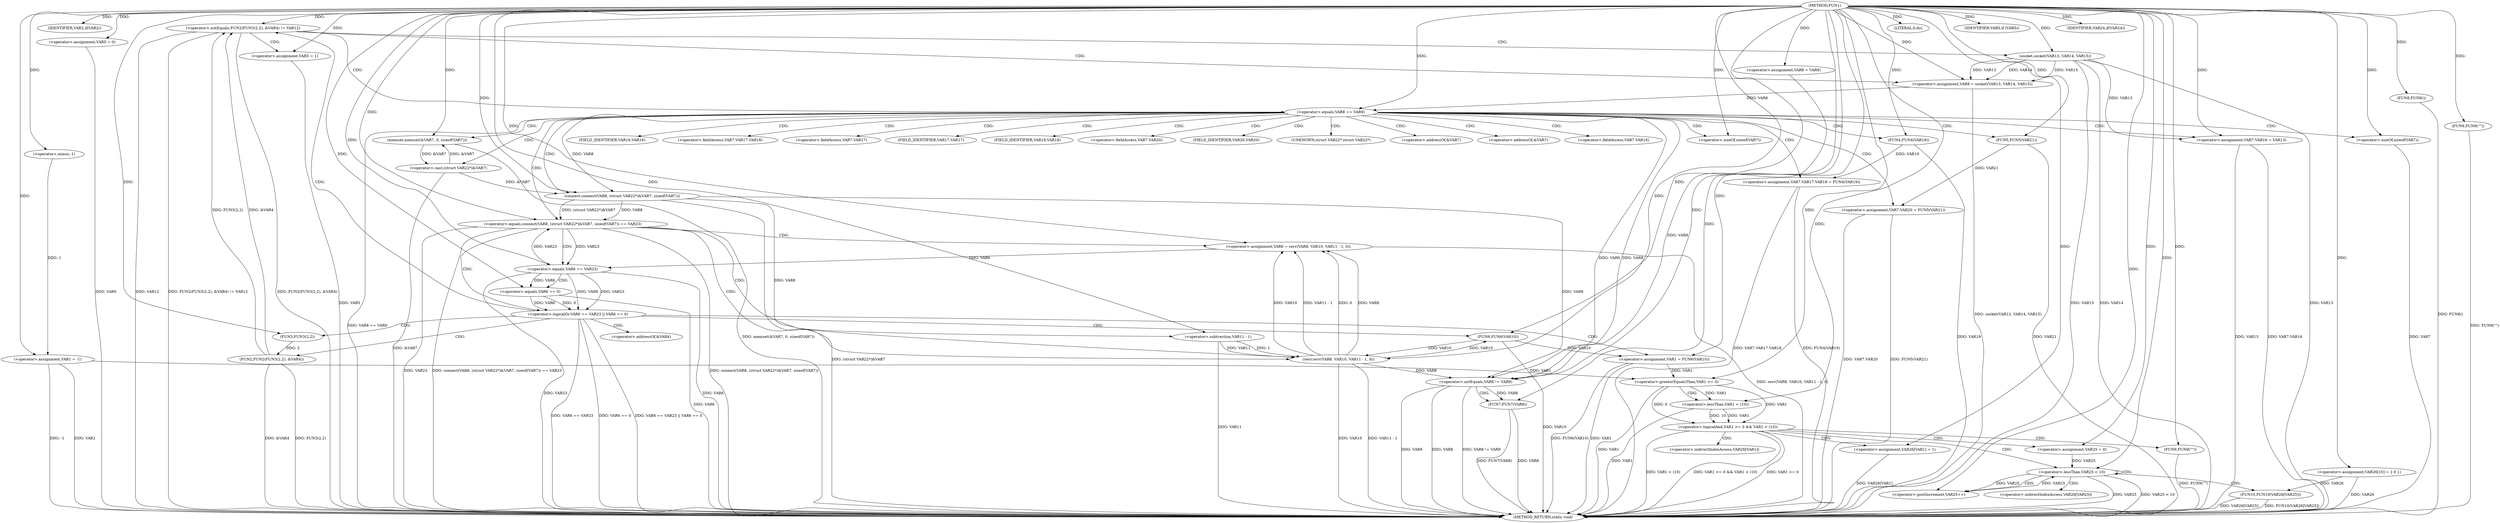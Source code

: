 digraph FUN1 {  
"1000100" [label = "(METHOD,FUN1)" ]
"1000268" [label = "(METHOD_RETURN,static void)" ]
"1000103" [label = "(<operator>.assignment,VAR1 = -1)" ]
"1000105" [label = "(<operator>.minus,-1)" ]
"1000108" [label = "(IDENTIFIER,VAR2,if(VAR2))" ]
"1000113" [label = "(<operator>.assignment,VAR5 = 0)" ]
"1000119" [label = "(<operator>.assignment,VAR8 = VAR9)" ]
"1000126" [label = "(<operator>.notEquals,FUN2(FUN3(2,2), &VAR4) != VAR12)" ]
"1000127" [label = "(FUN2,FUN2(FUN3(2,2), &VAR4))" ]
"1000128" [label = "(FUN3,FUN3(2,2))" ]
"1000136" [label = "(<operator>.assignment,VAR5 = 1)" ]
"1000139" [label = "(<operator>.assignment,VAR8 = socket(VAR13, VAR14, VAR15))" ]
"1000141" [label = "(socket,socket(VAR13, VAR14, VAR15))" ]
"1000146" [label = "(<operator>.equals,VAR8 == VAR9)" ]
"1000151" [label = "(memset,memset(&VAR7, 0, sizeof(VAR7)))" ]
"1000155" [label = "(<operator>.sizeOf,sizeof(VAR7))" ]
"1000157" [label = "(<operator>.assignment,VAR7.VAR16 = VAR13)" ]
"1000162" [label = "(<operator>.assignment,VAR7.VAR17.VAR18 = FUN4(VAR19))" ]
"1000168" [label = "(FUN4,FUN4(VAR19))" ]
"1000170" [label = "(<operator>.assignment,VAR7.VAR20 = FUN5(VAR21))" ]
"1000174" [label = "(FUN5,FUN5(VAR21))" ]
"1000177" [label = "(<operator>.equals,connect(VAR8, (struct VAR22*)&VAR7, sizeof(VAR7)) == VAR23)" ]
"1000178" [label = "(connect,connect(VAR8, (struct VAR22*)&VAR7, sizeof(VAR7)))" ]
"1000180" [label = "(<operator>.cast,(struct VAR22*)&VAR7)" ]
"1000184" [label = "(<operator>.sizeOf,sizeof(VAR7))" ]
"1000189" [label = "(<operator>.assignment,VAR6 = recv(VAR8, VAR10, VAR11 - 1, 0))" ]
"1000191" [label = "(recv,recv(VAR8, VAR10, VAR11 - 1, 0))" ]
"1000194" [label = "(<operator>.subtraction,VAR11 - 1)" ]
"1000199" [label = "(<operator>.logicalOr,VAR6 == VAR23 || VAR6 == 0)" ]
"1000200" [label = "(<operator>.equals,VAR6 == VAR23)" ]
"1000203" [label = "(<operator>.equals,VAR6 == 0)" ]
"1000208" [label = "(<operator>.assignment,VAR1 = FUN6(VAR10))" ]
"1000210" [label = "(FUN6,FUN6(VAR10))" ]
"1000212" [label = "(LITERAL,0,do)" ]
"1000214" [label = "(<operator>.notEquals,VAR8 != VAR9)" ]
"1000218" [label = "(FUN7,FUN7(VAR8))" ]
"1000221" [label = "(IDENTIFIER,VAR5,if (VAR5))" ]
"1000223" [label = "(FUN8,FUN8())" ]
"1000225" [label = "(IDENTIFIER,VAR24,if(VAR24))" ]
"1000227" [label = "(FUN9,FUN9(\"\"))" ]
"1000234" [label = "(<operator>.assignment,VAR26[10] = { 0 })" ]
"1000237" [label = "(<operator>.logicalAnd,VAR1 >= 0 && VAR1 < (10))" ]
"1000238" [label = "(<operator>.greaterEqualsThan,VAR1 >= 0)" ]
"1000241" [label = "(<operator>.lessThan,VAR1 < (10))" ]
"1000245" [label = "(<operator>.assignment,VAR26[VAR1] = 1)" ]
"1000251" [label = "(<operator>.assignment,VAR25 = 0)" ]
"1000254" [label = "(<operator>.lessThan,VAR25 < 10)" ]
"1000257" [label = "(<operator>.postIncrement,VAR25++)" ]
"1000260" [label = "(FUN10,FUN10(VAR26[VAR25]))" ]
"1000266" [label = "(FUN9,FUN9(\"\"))" ]
"1000131" [label = "(<operator>.addressOf,&VAR4)" ]
"1000152" [label = "(<operator>.addressOf,&VAR7)" ]
"1000158" [label = "(<operator>.fieldAccess,VAR7.VAR16)" ]
"1000160" [label = "(FIELD_IDENTIFIER,VAR16,VAR16)" ]
"1000163" [label = "(<operator>.fieldAccess,VAR7.VAR17.VAR18)" ]
"1000164" [label = "(<operator>.fieldAccess,VAR7.VAR17)" ]
"1000166" [label = "(FIELD_IDENTIFIER,VAR17,VAR17)" ]
"1000167" [label = "(FIELD_IDENTIFIER,VAR18,VAR18)" ]
"1000171" [label = "(<operator>.fieldAccess,VAR7.VAR20)" ]
"1000173" [label = "(FIELD_IDENTIFIER,VAR20,VAR20)" ]
"1000181" [label = "(UNKNOWN,struct VAR22*,struct VAR22*)" ]
"1000182" [label = "(<operator>.addressOf,&VAR7)" ]
"1000246" [label = "(<operator>.indirectIndexAccess,VAR26[VAR1])" ]
"1000261" [label = "(<operator>.indirectIndexAccess,VAR26[VAR25])" ]
  "1000141" -> "1000268"  [ label = "DDG: VAR13"] 
  "1000184" -> "1000268"  [ label = "DDG: VAR7"] 
  "1000126" -> "1000268"  [ label = "DDG: VAR12"] 
  "1000199" -> "1000268"  [ label = "DDG: VAR6 == VAR23 || VAR6 == 0"] 
  "1000157" -> "1000268"  [ label = "DDG: VAR13"] 
  "1000180" -> "1000268"  [ label = "DDG: &VAR7"] 
  "1000177" -> "1000268"  [ label = "DDG: connect(VAR8, (struct VAR22*)&VAR7, sizeof(VAR7))"] 
  "1000162" -> "1000268"  [ label = "DDG: FUN4(VAR19)"] 
  "1000260" -> "1000268"  [ label = "DDG: FUN10(VAR26[VAR25])"] 
  "1000177" -> "1000268"  [ label = "DDG: VAR23"] 
  "1000126" -> "1000268"  [ label = "DDG: FUN2(FUN3(2,2), &VAR4) != VAR12"] 
  "1000191" -> "1000268"  [ label = "DDG: VAR11 - 1"] 
  "1000200" -> "1000268"  [ label = "DDG: VAR6"] 
  "1000227" -> "1000268"  [ label = "DDG: FUN9(\"\")"] 
  "1000223" -> "1000268"  [ label = "DDG: FUN8()"] 
  "1000237" -> "1000268"  [ label = "DDG: VAR1 >= 0 && VAR1 < (10)"] 
  "1000208" -> "1000268"  [ label = "DDG: VAR1"] 
  "1000208" -> "1000268"  [ label = "DDG: FUN6(VAR10)"] 
  "1000151" -> "1000268"  [ label = "DDG: memset(&VAR7, 0, sizeof(VAR7))"] 
  "1000238" -> "1000268"  [ label = "DDG: VAR1"] 
  "1000168" -> "1000268"  [ label = "DDG: VAR19"] 
  "1000234" -> "1000268"  [ label = "DDG: VAR26"] 
  "1000199" -> "1000268"  [ label = "DDG: VAR6 == VAR23"] 
  "1000214" -> "1000268"  [ label = "DDG: VAR9"] 
  "1000254" -> "1000268"  [ label = "DDG: VAR25"] 
  "1000103" -> "1000268"  [ label = "DDG: VAR1"] 
  "1000103" -> "1000268"  [ label = "DDG: -1"] 
  "1000218" -> "1000268"  [ label = "DDG: VAR8"] 
  "1000214" -> "1000268"  [ label = "DDG: VAR8 != VAR9"] 
  "1000254" -> "1000268"  [ label = "DDG: VAR25 < 10"] 
  "1000237" -> "1000268"  [ label = "DDG: VAR1 >= 0"] 
  "1000113" -> "1000268"  [ label = "DDG: VAR5"] 
  "1000139" -> "1000268"  [ label = "DDG: socket(VAR13, VAR14, VAR15)"] 
  "1000194" -> "1000268"  [ label = "DDG: VAR11"] 
  "1000141" -> "1000268"  [ label = "DDG: VAR15"] 
  "1000157" -> "1000268"  [ label = "DDG: VAR7.VAR16"] 
  "1000189" -> "1000268"  [ label = "DDG: recv(VAR8, VAR10, VAR11 - 1, 0)"] 
  "1000178" -> "1000268"  [ label = "DDG: (struct VAR22*)&VAR7"] 
  "1000218" -> "1000268"  [ label = "DDG: FUN7(VAR8)"] 
  "1000199" -> "1000268"  [ label = "DDG: VAR6 == 0"] 
  "1000126" -> "1000268"  [ label = "DDG: FUN2(FUN3(2,2), &VAR4)"] 
  "1000266" -> "1000268"  [ label = "DDG: FUN9(\"\")"] 
  "1000191" -> "1000268"  [ label = "DDG: VAR10"] 
  "1000210" -> "1000268"  [ label = "DDG: VAR10"] 
  "1000141" -> "1000268"  [ label = "DDG: VAR14"] 
  "1000241" -> "1000268"  [ label = "DDG: VAR1"] 
  "1000170" -> "1000268"  [ label = "DDG: VAR7.VAR20"] 
  "1000214" -> "1000268"  [ label = "DDG: VAR8"] 
  "1000177" -> "1000268"  [ label = "DDG: connect(VAR8, (struct VAR22*)&VAR7, sizeof(VAR7)) == VAR23"] 
  "1000260" -> "1000268"  [ label = "DDG: VAR26[VAR25]"] 
  "1000127" -> "1000268"  [ label = "DDG: FUN3(2,2)"] 
  "1000162" -> "1000268"  [ label = "DDG: VAR7.VAR17.VAR18"] 
  "1000245" -> "1000268"  [ label = "DDG: VAR26[VAR1]"] 
  "1000146" -> "1000268"  [ label = "DDG: VAR8 == VAR9"] 
  "1000237" -> "1000268"  [ label = "DDG: VAR1 < (10)"] 
  "1000170" -> "1000268"  [ label = "DDG: FUN5(VAR21)"] 
  "1000136" -> "1000268"  [ label = "DDG: VAR5"] 
  "1000174" -> "1000268"  [ label = "DDG: VAR21"] 
  "1000203" -> "1000268"  [ label = "DDG: VAR6"] 
  "1000127" -> "1000268"  [ label = "DDG: &VAR4"] 
  "1000200" -> "1000268"  [ label = "DDG: VAR23"] 
  "1000105" -> "1000103"  [ label = "DDG: 1"] 
  "1000100" -> "1000103"  [ label = "DDG: "] 
  "1000100" -> "1000105"  [ label = "DDG: "] 
  "1000100" -> "1000108"  [ label = "DDG: "] 
  "1000100" -> "1000113"  [ label = "DDG: "] 
  "1000100" -> "1000119"  [ label = "DDG: "] 
  "1000127" -> "1000126"  [ label = "DDG: FUN3(2,2)"] 
  "1000127" -> "1000126"  [ label = "DDG: &VAR4"] 
  "1000128" -> "1000127"  [ label = "DDG: 2"] 
  "1000100" -> "1000128"  [ label = "DDG: "] 
  "1000100" -> "1000126"  [ label = "DDG: "] 
  "1000100" -> "1000136"  [ label = "DDG: "] 
  "1000141" -> "1000139"  [ label = "DDG: VAR13"] 
  "1000141" -> "1000139"  [ label = "DDG: VAR14"] 
  "1000141" -> "1000139"  [ label = "DDG: VAR15"] 
  "1000100" -> "1000139"  [ label = "DDG: "] 
  "1000100" -> "1000141"  [ label = "DDG: "] 
  "1000139" -> "1000146"  [ label = "DDG: VAR8"] 
  "1000100" -> "1000146"  [ label = "DDG: "] 
  "1000180" -> "1000151"  [ label = "DDG: &VAR7"] 
  "1000100" -> "1000151"  [ label = "DDG: "] 
  "1000100" -> "1000155"  [ label = "DDG: "] 
  "1000141" -> "1000157"  [ label = "DDG: VAR13"] 
  "1000100" -> "1000157"  [ label = "DDG: "] 
  "1000168" -> "1000162"  [ label = "DDG: VAR19"] 
  "1000100" -> "1000168"  [ label = "DDG: "] 
  "1000174" -> "1000170"  [ label = "DDG: VAR21"] 
  "1000100" -> "1000174"  [ label = "DDG: "] 
  "1000178" -> "1000177"  [ label = "DDG: VAR8"] 
  "1000178" -> "1000177"  [ label = "DDG: (struct VAR22*)&VAR7"] 
  "1000146" -> "1000178"  [ label = "DDG: VAR8"] 
  "1000100" -> "1000178"  [ label = "DDG: "] 
  "1000180" -> "1000178"  [ label = "DDG: &VAR7"] 
  "1000151" -> "1000180"  [ label = "DDG: &VAR7"] 
  "1000100" -> "1000184"  [ label = "DDG: "] 
  "1000200" -> "1000177"  [ label = "DDG: VAR23"] 
  "1000100" -> "1000177"  [ label = "DDG: "] 
  "1000191" -> "1000189"  [ label = "DDG: VAR8"] 
  "1000191" -> "1000189"  [ label = "DDG: VAR10"] 
  "1000191" -> "1000189"  [ label = "DDG: VAR11 - 1"] 
  "1000191" -> "1000189"  [ label = "DDG: 0"] 
  "1000100" -> "1000189"  [ label = "DDG: "] 
  "1000178" -> "1000191"  [ label = "DDG: VAR8"] 
  "1000100" -> "1000191"  [ label = "DDG: "] 
  "1000210" -> "1000191"  [ label = "DDG: VAR10"] 
  "1000194" -> "1000191"  [ label = "DDG: VAR11"] 
  "1000194" -> "1000191"  [ label = "DDG: 1"] 
  "1000100" -> "1000194"  [ label = "DDG: "] 
  "1000200" -> "1000199"  [ label = "DDG: VAR6"] 
  "1000200" -> "1000199"  [ label = "DDG: VAR23"] 
  "1000189" -> "1000200"  [ label = "DDG: VAR6"] 
  "1000100" -> "1000200"  [ label = "DDG: "] 
  "1000177" -> "1000200"  [ label = "DDG: VAR23"] 
  "1000203" -> "1000199"  [ label = "DDG: VAR6"] 
  "1000203" -> "1000199"  [ label = "DDG: 0"] 
  "1000200" -> "1000203"  [ label = "DDG: VAR6"] 
  "1000100" -> "1000203"  [ label = "DDG: "] 
  "1000210" -> "1000208"  [ label = "DDG: VAR10"] 
  "1000100" -> "1000208"  [ label = "DDG: "] 
  "1000191" -> "1000210"  [ label = "DDG: VAR10"] 
  "1000100" -> "1000210"  [ label = "DDG: "] 
  "1000100" -> "1000212"  [ label = "DDG: "] 
  "1000178" -> "1000214"  [ label = "DDG: VAR8"] 
  "1000119" -> "1000214"  [ label = "DDG: VAR8"] 
  "1000146" -> "1000214"  [ label = "DDG: VAR8"] 
  "1000191" -> "1000214"  [ label = "DDG: VAR8"] 
  "1000100" -> "1000214"  [ label = "DDG: "] 
  "1000146" -> "1000214"  [ label = "DDG: VAR9"] 
  "1000214" -> "1000218"  [ label = "DDG: VAR8"] 
  "1000100" -> "1000218"  [ label = "DDG: "] 
  "1000100" -> "1000221"  [ label = "DDG: "] 
  "1000100" -> "1000223"  [ label = "DDG: "] 
  "1000100" -> "1000225"  [ label = "DDG: "] 
  "1000100" -> "1000227"  [ label = "DDG: "] 
  "1000100" -> "1000234"  [ label = "DDG: "] 
  "1000238" -> "1000237"  [ label = "DDG: VAR1"] 
  "1000238" -> "1000237"  [ label = "DDG: 0"] 
  "1000208" -> "1000238"  [ label = "DDG: VAR1"] 
  "1000103" -> "1000238"  [ label = "DDG: VAR1"] 
  "1000100" -> "1000238"  [ label = "DDG: "] 
  "1000241" -> "1000237"  [ label = "DDG: VAR1"] 
  "1000241" -> "1000237"  [ label = "DDG: 10"] 
  "1000238" -> "1000241"  [ label = "DDG: VAR1"] 
  "1000100" -> "1000241"  [ label = "DDG: "] 
  "1000100" -> "1000245"  [ label = "DDG: "] 
  "1000100" -> "1000251"  [ label = "DDG: "] 
  "1000251" -> "1000254"  [ label = "DDG: VAR25"] 
  "1000257" -> "1000254"  [ label = "DDG: VAR25"] 
  "1000100" -> "1000254"  [ label = "DDG: "] 
  "1000254" -> "1000257"  [ label = "DDG: VAR25"] 
  "1000100" -> "1000257"  [ label = "DDG: "] 
  "1000234" -> "1000260"  [ label = "DDG: VAR26"] 
  "1000100" -> "1000266"  [ label = "DDG: "] 
  "1000126" -> "1000141"  [ label = "CDG: "] 
  "1000126" -> "1000139"  [ label = "CDG: "] 
  "1000126" -> "1000146"  [ label = "CDG: "] 
  "1000126" -> "1000136"  [ label = "CDG: "] 
  "1000146" -> "1000164"  [ label = "CDG: "] 
  "1000146" -> "1000174"  [ label = "CDG: "] 
  "1000146" -> "1000182"  [ label = "CDG: "] 
  "1000146" -> "1000166"  [ label = "CDG: "] 
  "1000146" -> "1000180"  [ label = "CDG: "] 
  "1000146" -> "1000157"  [ label = "CDG: "] 
  "1000146" -> "1000167"  [ label = "CDG: "] 
  "1000146" -> "1000151"  [ label = "CDG: "] 
  "1000146" -> "1000160"  [ label = "CDG: "] 
  "1000146" -> "1000152"  [ label = "CDG: "] 
  "1000146" -> "1000163"  [ label = "CDG: "] 
  "1000146" -> "1000168"  [ label = "CDG: "] 
  "1000146" -> "1000178"  [ label = "CDG: "] 
  "1000146" -> "1000173"  [ label = "CDG: "] 
  "1000146" -> "1000158"  [ label = "CDG: "] 
  "1000146" -> "1000155"  [ label = "CDG: "] 
  "1000146" -> "1000170"  [ label = "CDG: "] 
  "1000146" -> "1000171"  [ label = "CDG: "] 
  "1000146" -> "1000184"  [ label = "CDG: "] 
  "1000146" -> "1000177"  [ label = "CDG: "] 
  "1000146" -> "1000162"  [ label = "CDG: "] 
  "1000146" -> "1000181"  [ label = "CDG: "] 
  "1000177" -> "1000200"  [ label = "CDG: "] 
  "1000177" -> "1000191"  [ label = "CDG: "] 
  "1000177" -> "1000199"  [ label = "CDG: "] 
  "1000177" -> "1000194"  [ label = "CDG: "] 
  "1000177" -> "1000189"  [ label = "CDG: "] 
  "1000199" -> "1000208"  [ label = "CDG: "] 
  "1000199" -> "1000210"  [ label = "CDG: "] 
  "1000199" -> "1000127"  [ label = "CDG: "] 
  "1000199" -> "1000128"  [ label = "CDG: "] 
  "1000199" -> "1000126"  [ label = "CDG: "] 
  "1000199" -> "1000131"  [ label = "CDG: "] 
  "1000200" -> "1000203"  [ label = "CDG: "] 
  "1000214" -> "1000218"  [ label = "CDG: "] 
  "1000237" -> "1000251"  [ label = "CDG: "] 
  "1000237" -> "1000254"  [ label = "CDG: "] 
  "1000237" -> "1000245"  [ label = "CDG: "] 
  "1000237" -> "1000246"  [ label = "CDG: "] 
  "1000237" -> "1000266"  [ label = "CDG: "] 
  "1000238" -> "1000241"  [ label = "CDG: "] 
  "1000254" -> "1000260"  [ label = "CDG: "] 
  "1000254" -> "1000254"  [ label = "CDG: "] 
  "1000254" -> "1000261"  [ label = "CDG: "] 
  "1000254" -> "1000257"  [ label = "CDG: "] 
}
